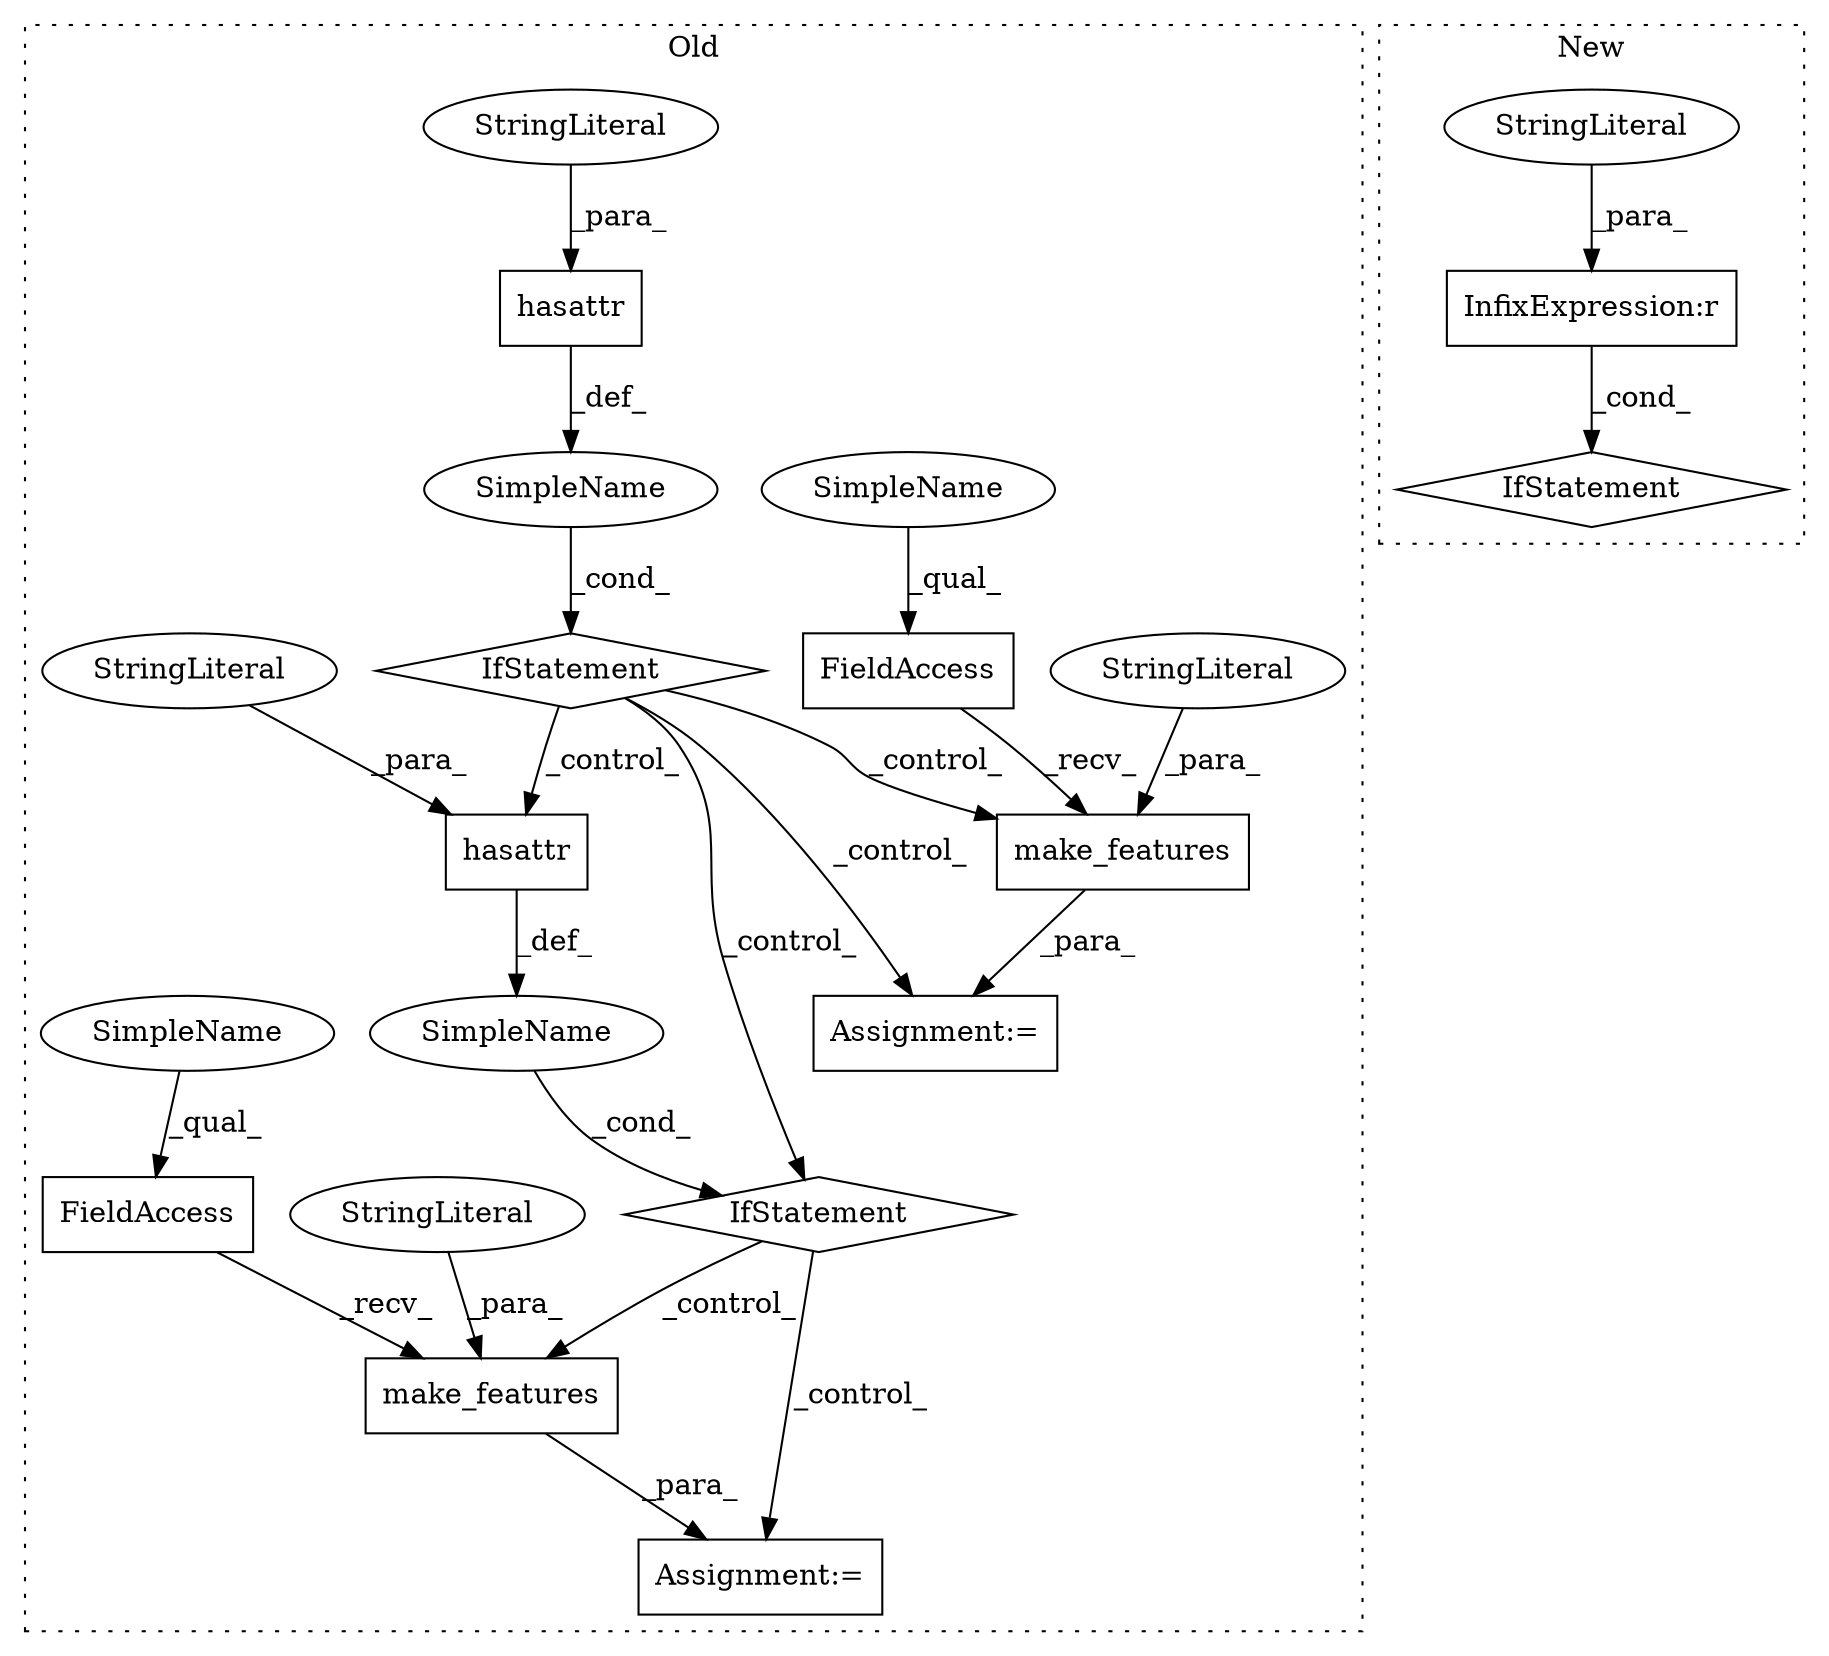 digraph G {
subgraph cluster0 {
1 [label="make_features" a="32" s="4793,4822" l="14,1" shape="box"];
3 [label="FieldAccess" a="22" s="4785" l="7" shape="box"];
4 [label="StringLiteral" a="45" s="4813" l="9" shape="ellipse"];
5 [label="Assignment:=" a="7" s="4784" l="1" shape="box"];
6 [label="FieldAccess" a="22" s="4917" l="7" shape="box"];
7 [label="make_features" a="32" s="4925,4956" l="14,1" shape="box"];
8 [label="StringLiteral" a="45" s="4945" l="11" shape="ellipse"];
9 [label="Assignment:=" a="7" s="4916" l="1" shape="box"];
10 [label="SimpleName" a="42" s="" l="" shape="ellipse"];
11 [label="SimpleName" a="42" s="" l="" shape="ellipse"];
14 [label="IfStatement" a="25" s="4590,4614" l="4,2" shape="diamond"];
15 [label="hasattr" a="32" s="4875,4900" l="8,1" shape="box"];
16 [label="IfStatement" a="25" s="4871,4901" l="4,2" shape="diamond"];
17 [label="hasattr" a="32" s="4594,4613" l="8,1" shape="box"];
18 [label="StringLiteral" a="45" s="4889" l="11" shape="ellipse"];
19 [label="StringLiteral" a="45" s="4608" l="5" shape="ellipse"];
20 [label="SimpleName" a="42" s="4785" l="4" shape="ellipse"];
21 [label="SimpleName" a="42" s="4917" l="4" shape="ellipse"];
label = "Old";
style="dotted";
}
subgraph cluster1 {
2 [label="IfStatement" a="25" s="4535,4563" l="4,2" shape="diamond"];
12 [label="InfixExpression:r" a="27" s="4553" l="4" shape="box"];
13 [label="StringLiteral" a="45" s="4557" l="6" shape="ellipse"];
label = "New";
style="dotted";
}
1 -> 5 [label="_para_"];
3 -> 1 [label="_recv_"];
4 -> 1 [label="_para_"];
6 -> 7 [label="_recv_"];
7 -> 9 [label="_para_"];
8 -> 7 [label="_para_"];
10 -> 14 [label="_cond_"];
11 -> 16 [label="_cond_"];
12 -> 2 [label="_cond_"];
13 -> 12 [label="_para_"];
14 -> 16 [label="_control_"];
14 -> 1 [label="_control_"];
14 -> 15 [label="_control_"];
14 -> 5 [label="_control_"];
15 -> 11 [label="_def_"];
16 -> 9 [label="_control_"];
16 -> 7 [label="_control_"];
17 -> 10 [label="_def_"];
18 -> 15 [label="_para_"];
19 -> 17 [label="_para_"];
20 -> 3 [label="_qual_"];
21 -> 6 [label="_qual_"];
}